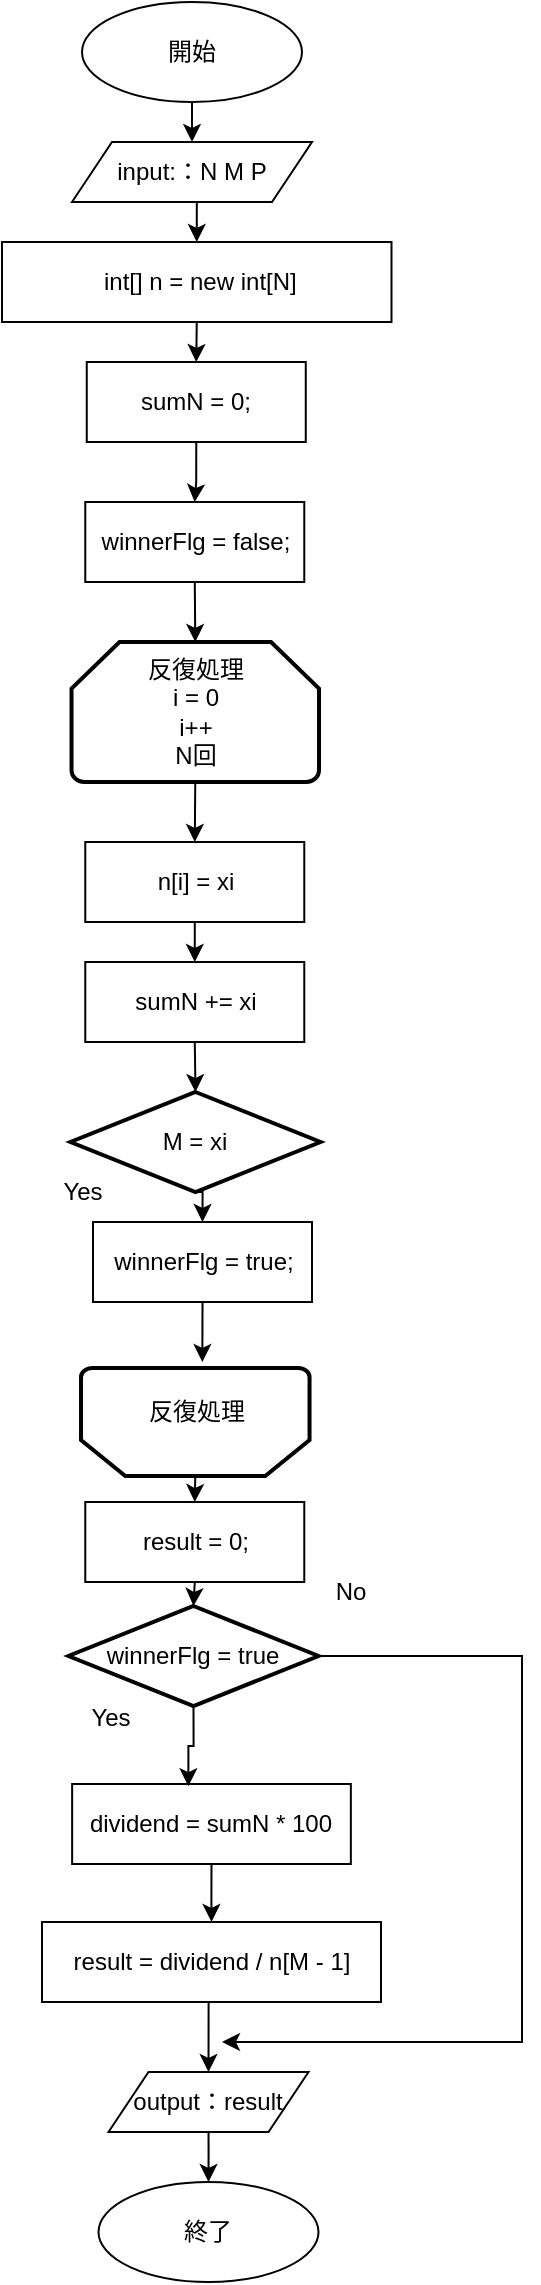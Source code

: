 <mxfile version="20.3.0" type="device"><diagram id="5SlGneeRLCopF3xvSHbZ" name="Page-1"><mxGraphModel dx="1221" dy="754" grid="1" gridSize="10" guides="1" tooltips="1" connect="1" arrows="1" fold="1" page="1" pageScale="1" pageWidth="827" pageHeight="1169" math="0" shadow="0"><root><mxCell id="0"/><mxCell id="1" parent="0"/><mxCell id="cN-UBhgzRy02tH3EnwA7-25" style="edgeStyle=orthogonalEdgeStyle;rounded=0;orthogonalLoop=1;jettySize=auto;html=1;exitX=0.5;exitY=1;exitDx=0;exitDy=0;entryX=0.5;entryY=0;entryDx=0;entryDy=0;" edge="1" parent="1" source="F0HHzf-YJnoAVH4-JHba-1" target="F0HHzf-YJnoAVH4-JHba-10"><mxGeometry relative="1" as="geometry"/></mxCell><mxCell id="F0HHzf-YJnoAVH4-JHba-1" value="開始" style="ellipse;whiteSpace=wrap;html=1;" parent="1" vertex="1"><mxGeometry x="100" y="20" width="110" height="50" as="geometry"/></mxCell><mxCell id="F0HHzf-YJnoAVH4-JHba-2" value="終了" style="ellipse;whiteSpace=wrap;html=1;" parent="1" vertex="1"><mxGeometry x="108.25" y="1110" width="110" height="50" as="geometry"/></mxCell><mxCell id="cN-UBhgzRy02tH3EnwA7-26" style="edgeStyle=orthogonalEdgeStyle;rounded=0;orthogonalLoop=1;jettySize=auto;html=1;exitX=0.5;exitY=1;exitDx=0;exitDy=0;entryX=0.5;entryY=0;entryDx=0;entryDy=0;" edge="1" parent="1" source="F0HHzf-YJnoAVH4-JHba-10" target="cN-UBhgzRy02tH3EnwA7-1"><mxGeometry relative="1" as="geometry"/></mxCell><mxCell id="F0HHzf-YJnoAVH4-JHba-10" value="input:：N M P" style="shape=parallelogram;perimeter=parallelogramPerimeter;whiteSpace=wrap;html=1;fixedSize=1;" parent="1" vertex="1"><mxGeometry x="95" y="90" width="120" height="30" as="geometry"/></mxCell><mxCell id="6N84PvQbWmtq-UcwzcRf-25" value="Yes" style="text;html=1;resizable=0;autosize=1;align=center;verticalAlign=middle;points=[];fillColor=none;strokeColor=none;rounded=0;" parent="1" vertex="1"><mxGeometry x="80" y="600" width="40" height="30" as="geometry"/></mxCell><mxCell id="cN-UBhgzRy02tH3EnwA7-34" style="edgeStyle=orthogonalEdgeStyle;rounded=0;orthogonalLoop=1;jettySize=auto;html=1;exitX=0.5;exitY=1;exitDx=0;exitDy=0;exitPerimeter=0;entryX=0.5;entryY=0;entryDx=0;entryDy=0;" edge="1" parent="1" source="GO-RbpGhfSwDOEFXF7F2-2" target="GO-RbpGhfSwDOEFXF7F2-3"><mxGeometry relative="1" as="geometry"/></mxCell><mxCell id="GO-RbpGhfSwDOEFXF7F2-2" value="M = xi" style="strokeWidth=2;html=1;shape=mxgraph.flowchart.decision;whiteSpace=wrap;" parent="1" vertex="1"><mxGeometry x="94.25" y="565" width="125" height="50" as="geometry"/></mxCell><mxCell id="cN-UBhgzRy02tH3EnwA7-35" style="edgeStyle=orthogonalEdgeStyle;rounded=0;orthogonalLoop=1;jettySize=auto;html=1;exitX=0.5;exitY=1;exitDx=0;exitDy=0;" edge="1" parent="1" source="GO-RbpGhfSwDOEFXF7F2-3"><mxGeometry relative="1" as="geometry"><mxPoint x="160.176" y="700.0" as="targetPoint"/></mxGeometry></mxCell><mxCell id="GO-RbpGhfSwDOEFXF7F2-3" value="winnerFlg = true;" style="rounded=0;whiteSpace=wrap;html=1;" parent="1" vertex="1"><mxGeometry x="105.5" y="630" width="109.5" height="40" as="geometry"/></mxCell><mxCell id="cN-UBhgzRy02tH3EnwA7-31" style="edgeStyle=orthogonalEdgeStyle;rounded=0;orthogonalLoop=1;jettySize=auto;html=1;exitX=0.5;exitY=1;exitDx=0;exitDy=0;entryX=0.5;entryY=0;entryDx=0;entryDy=0;" edge="1" parent="1" source="GO-RbpGhfSwDOEFXF7F2-8" target="cN-UBhgzRy02tH3EnwA7-6"><mxGeometry relative="1" as="geometry"/></mxCell><mxCell id="GO-RbpGhfSwDOEFXF7F2-8" value="n[i] = xi" style="rounded=0;whiteSpace=wrap;html=1;" parent="1" vertex="1"><mxGeometry x="101.64" y="440" width="109.5" height="40" as="geometry"/></mxCell><mxCell id="cN-UBhgzRy02tH3EnwA7-28" style="edgeStyle=orthogonalEdgeStyle;rounded=0;orthogonalLoop=1;jettySize=auto;html=1;exitX=0.5;exitY=1;exitDx=0;exitDy=0;" edge="1" parent="1" source="GO-RbpGhfSwDOEFXF7F2-9" target="cN-UBhgzRy02tH3EnwA7-15"><mxGeometry relative="1" as="geometry"/></mxCell><mxCell id="GO-RbpGhfSwDOEFXF7F2-9" value="sumN = 0;" style="rounded=0;whiteSpace=wrap;html=1;" parent="1" vertex="1"><mxGeometry x="102.38" y="200" width="109.5" height="40" as="geometry"/></mxCell><mxCell id="cN-UBhgzRy02tH3EnwA7-27" style="edgeStyle=orthogonalEdgeStyle;rounded=0;orthogonalLoop=1;jettySize=auto;html=1;exitX=0.5;exitY=1;exitDx=0;exitDy=0;entryX=0.5;entryY=0;entryDx=0;entryDy=0;" edge="1" parent="1" source="cN-UBhgzRy02tH3EnwA7-1" target="GO-RbpGhfSwDOEFXF7F2-9"><mxGeometry relative="1" as="geometry"/></mxCell><mxCell id="cN-UBhgzRy02tH3EnwA7-1" value="&amp;nbsp;int[] n = new int[N]" style="rounded=0;whiteSpace=wrap;html=1;" vertex="1" parent="1"><mxGeometry x="60" y="140" width="194.75" height="40" as="geometry"/></mxCell><mxCell id="cN-UBhgzRy02tH3EnwA7-30" style="edgeStyle=orthogonalEdgeStyle;rounded=0;orthogonalLoop=1;jettySize=auto;html=1;exitX=0.5;exitY=1;exitDx=0;exitDy=0;exitPerimeter=0;entryX=0.5;entryY=0;entryDx=0;entryDy=0;" edge="1" parent="1" source="cN-UBhgzRy02tH3EnwA7-2" target="GO-RbpGhfSwDOEFXF7F2-8"><mxGeometry relative="1" as="geometry"/></mxCell><mxCell id="cN-UBhgzRy02tH3EnwA7-2" value="反復処理&lt;br&gt;i = 0&lt;br&gt;i++&lt;br&gt;N回" style="strokeWidth=2;html=1;shape=mxgraph.flowchart.loop_limit;whiteSpace=wrap;" vertex="1" parent="1"><mxGeometry x="94.76" y="340" width="123.75" height="70" as="geometry"/></mxCell><mxCell id="cN-UBhgzRy02tH3EnwA7-32" style="edgeStyle=orthogonalEdgeStyle;rounded=0;orthogonalLoop=1;jettySize=auto;html=1;exitX=0.5;exitY=1;exitDx=0;exitDy=0;entryX=0.5;entryY=0;entryDx=0;entryDy=0;entryPerimeter=0;" edge="1" parent="1" source="cN-UBhgzRy02tH3EnwA7-6" target="GO-RbpGhfSwDOEFXF7F2-2"><mxGeometry relative="1" as="geometry"/></mxCell><mxCell id="cN-UBhgzRy02tH3EnwA7-6" value="sumN += xi" style="rounded=0;whiteSpace=wrap;html=1;" vertex="1" parent="1"><mxGeometry x="101.64" y="500" width="109.5" height="40" as="geometry"/></mxCell><mxCell id="cN-UBhgzRy02tH3EnwA7-43" style="edgeStyle=orthogonalEdgeStyle;rounded=0;orthogonalLoop=1;jettySize=auto;html=1;exitX=0.5;exitY=1;exitDx=0;exitDy=0;" edge="1" parent="1" source="cN-UBhgzRy02tH3EnwA7-7" target="cN-UBhgzRy02tH3EnwA7-14"><mxGeometry relative="1" as="geometry"/></mxCell><mxCell id="cN-UBhgzRy02tH3EnwA7-7" value="dividend = sumN * 100" style="rounded=0;whiteSpace=wrap;html=1;" vertex="1" parent="1"><mxGeometry x="95.07" y="911" width="139.35" height="40" as="geometry"/></mxCell><mxCell id="cN-UBhgzRy02tH3EnwA7-44" style="edgeStyle=orthogonalEdgeStyle;rounded=0;orthogonalLoop=1;jettySize=auto;html=1;exitX=0.5;exitY=1;exitDx=0;exitDy=0;entryX=0.5;entryY=0;entryDx=0;entryDy=0;" edge="1" parent="1" source="cN-UBhgzRy02tH3EnwA7-14" target="cN-UBhgzRy02tH3EnwA7-24"><mxGeometry relative="1" as="geometry"/></mxCell><mxCell id="cN-UBhgzRy02tH3EnwA7-14" value="result = dividend / n[M - 1]" style="rounded=0;whiteSpace=wrap;html=1;" vertex="1" parent="1"><mxGeometry x="80" y="980" width="169.5" height="40" as="geometry"/></mxCell><mxCell id="cN-UBhgzRy02tH3EnwA7-29" style="edgeStyle=orthogonalEdgeStyle;rounded=0;orthogonalLoop=1;jettySize=auto;html=1;exitX=0.5;exitY=1;exitDx=0;exitDy=0;entryX=0.5;entryY=0;entryDx=0;entryDy=0;entryPerimeter=0;" edge="1" parent="1" source="cN-UBhgzRy02tH3EnwA7-15" target="cN-UBhgzRy02tH3EnwA7-2"><mxGeometry relative="1" as="geometry"/></mxCell><mxCell id="cN-UBhgzRy02tH3EnwA7-15" value="winnerFlg = false;" style="rounded=0;whiteSpace=wrap;html=1;" vertex="1" parent="1"><mxGeometry x="101.64" y="270" width="109.5" height="40" as="geometry"/></mxCell><mxCell id="cN-UBhgzRy02tH3EnwA7-16" value="Yes" style="text;html=1;resizable=0;autosize=1;align=center;verticalAlign=middle;points=[];fillColor=none;strokeColor=none;rounded=0;" vertex="1" parent="1"><mxGeometry x="94" y="863" width="40" height="30" as="geometry"/></mxCell><mxCell id="cN-UBhgzRy02tH3EnwA7-42" style="edgeStyle=orthogonalEdgeStyle;rounded=0;orthogonalLoop=1;jettySize=auto;html=1;exitX=0.5;exitY=1;exitDx=0;exitDy=0;exitPerimeter=0;entryX=0.417;entryY=0.028;entryDx=0;entryDy=0;entryPerimeter=0;" edge="1" parent="1" source="cN-UBhgzRy02tH3EnwA7-19" target="cN-UBhgzRy02tH3EnwA7-7"><mxGeometry relative="1" as="geometry"/></mxCell><mxCell id="cN-UBhgzRy02tH3EnwA7-46" style="edgeStyle=orthogonalEdgeStyle;rounded=0;orthogonalLoop=1;jettySize=auto;html=1;exitX=1;exitY=0.5;exitDx=0;exitDy=0;exitPerimeter=0;" edge="1" parent="1" source="cN-UBhgzRy02tH3EnwA7-19"><mxGeometry relative="1" as="geometry"><mxPoint x="170" y="1040" as="targetPoint"/><Array as="points"><mxPoint x="320" y="847"/><mxPoint x="320" y="1040"/></Array></mxGeometry></mxCell><mxCell id="cN-UBhgzRy02tH3EnwA7-19" value="winnerFlg = true" style="strokeWidth=2;html=1;shape=mxgraph.flowchart.decision;whiteSpace=wrap;" vertex="1" parent="1"><mxGeometry x="93.25" y="822" width="125" height="50" as="geometry"/></mxCell><mxCell id="cN-UBhgzRy02tH3EnwA7-22" value="No" style="text;html=1;resizable=0;autosize=1;align=center;verticalAlign=middle;points=[];fillColor=none;strokeColor=none;rounded=0;" vertex="1" parent="1"><mxGeometry x="213.77" y="800" width="40" height="30" as="geometry"/></mxCell><mxCell id="cN-UBhgzRy02tH3EnwA7-45" style="edgeStyle=orthogonalEdgeStyle;rounded=0;orthogonalLoop=1;jettySize=auto;html=1;exitX=0.5;exitY=1;exitDx=0;exitDy=0;" edge="1" parent="1" source="cN-UBhgzRy02tH3EnwA7-24" target="F0HHzf-YJnoAVH4-JHba-2"><mxGeometry relative="1" as="geometry"/></mxCell><mxCell id="cN-UBhgzRy02tH3EnwA7-24" value="output：result" style="shape=parallelogram;perimeter=parallelogramPerimeter;whiteSpace=wrap;html=1;fixedSize=1;" vertex="1" parent="1"><mxGeometry x="113.25" y="1055" width="100" height="30" as="geometry"/></mxCell><mxCell id="cN-UBhgzRy02tH3EnwA7-38" value="" style="group" vertex="1" connectable="0" parent="1"><mxGeometry x="99.51" y="703" width="114.26" height="54" as="geometry"/></mxCell><mxCell id="6N84PvQbWmtq-UcwzcRf-2" value="" style="strokeWidth=2;shape=mxgraph.flowchart.loop_limit;rotation=-180;direction=east;align=center;horizontal=1;whiteSpace=wrap;html=1;" parent="cN-UBhgzRy02tH3EnwA7-38" vertex="1"><mxGeometry width="114.26" height="54" as="geometry"/></mxCell><mxCell id="6N84PvQbWmtq-UcwzcRf-3" value="反復処理" style="text;html=1;align=center;verticalAlign=middle;resizable=0;points=[];autosize=1;strokeColor=none;fillColor=none;" parent="cN-UBhgzRy02tH3EnwA7-38" vertex="1"><mxGeometry x="22.244" y="7" width="70" height="30" as="geometry"/></mxCell><mxCell id="cN-UBhgzRy02tH3EnwA7-41" style="edgeStyle=orthogonalEdgeStyle;rounded=0;orthogonalLoop=1;jettySize=auto;html=1;exitX=0.5;exitY=1;exitDx=0;exitDy=0;entryX=0.5;entryY=0;entryDx=0;entryDy=0;entryPerimeter=0;" edge="1" parent="1" source="cN-UBhgzRy02tH3EnwA7-39" target="cN-UBhgzRy02tH3EnwA7-19"><mxGeometry relative="1" as="geometry"/></mxCell><mxCell id="cN-UBhgzRy02tH3EnwA7-39" value="result = 0;" style="rounded=0;whiteSpace=wrap;html=1;" vertex="1" parent="1"><mxGeometry x="101.64" y="770" width="109.5" height="40" as="geometry"/></mxCell><mxCell id="cN-UBhgzRy02tH3EnwA7-40" style="edgeStyle=orthogonalEdgeStyle;rounded=0;orthogonalLoop=1;jettySize=auto;html=1;exitX=0.5;exitY=0;exitDx=0;exitDy=0;exitPerimeter=0;entryX=0.5;entryY=0;entryDx=0;entryDy=0;" edge="1" parent="1" source="6N84PvQbWmtq-UcwzcRf-2" target="cN-UBhgzRy02tH3EnwA7-39"><mxGeometry relative="1" as="geometry"/></mxCell></root></mxGraphModel></diagram></mxfile>